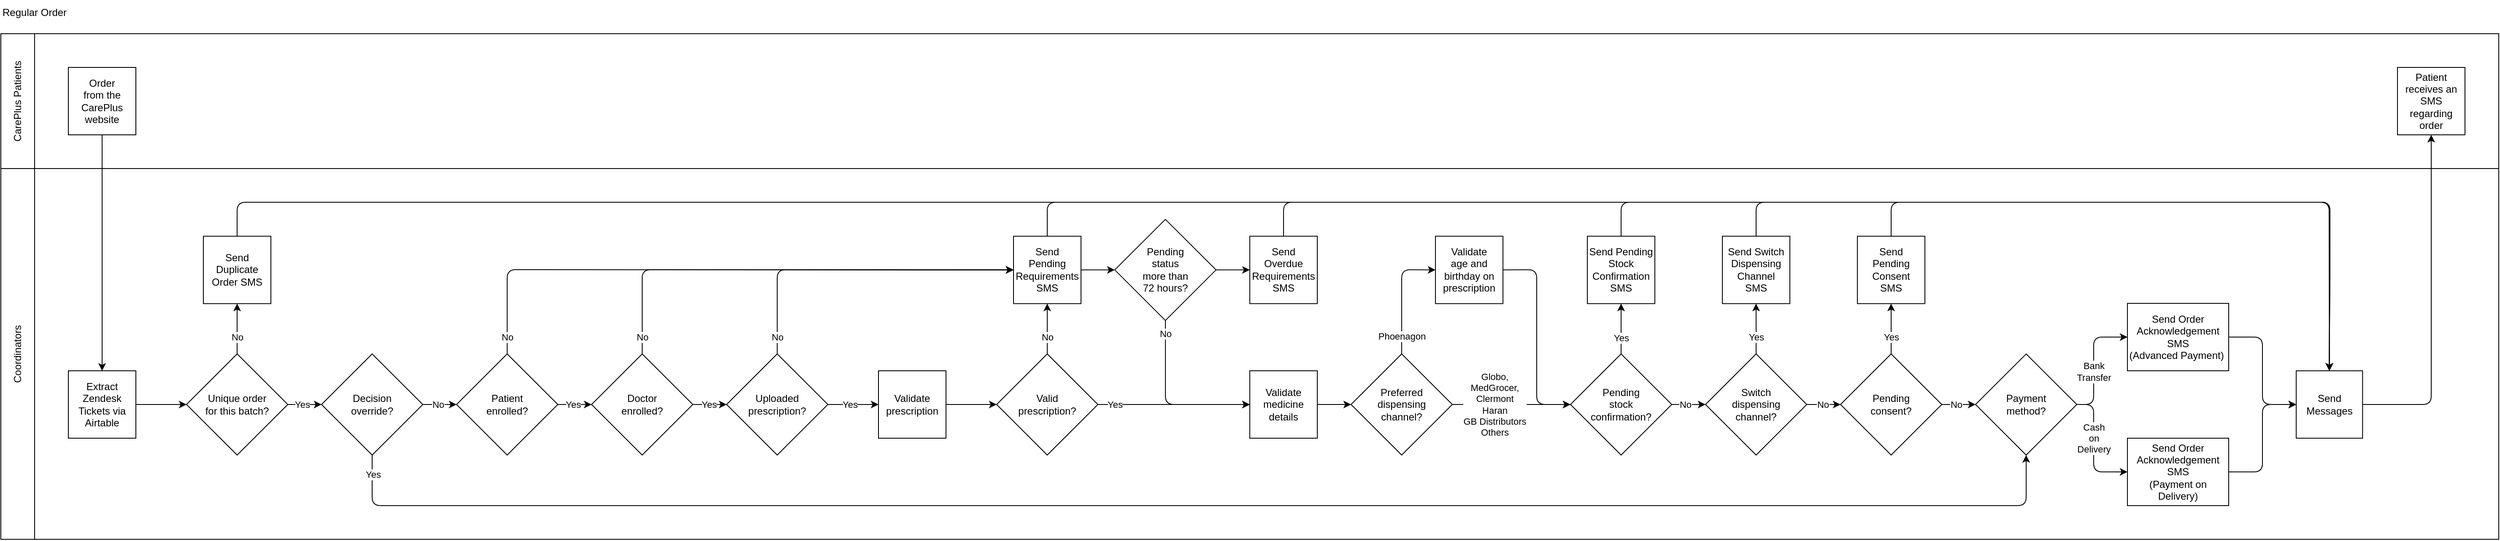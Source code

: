 <mxfile>
    <diagram id="BZYLmEvyNksgH7did9L9" name="Data Flow Diagram">
        <mxGraphModel dx="1146" dy="-1486" grid="1" gridSize="10" guides="1" tooltips="1" connect="1" arrows="1" fold="1" page="1" pageScale="1" pageWidth="850" pageHeight="1100" math="0" shadow="0">
            <root>
                <mxCell id="0"/>
                <mxCell id="1" parent="0"/>
                <mxCell id="2" value="" style="rounded=0;whiteSpace=wrap;html=1;fillColor=none;container=0;" parent="1" vertex="1">
                    <mxGeometry x="120" y="2280" width="2920" height="160" as="geometry"/>
                </mxCell>
                <mxCell id="3" value="CarePlus Patients" style="rounded=0;whiteSpace=wrap;html=1;fillColor=none;rotation=-90;" parent="1" vertex="1">
                    <mxGeometry x="20" y="2340" width="160" height="40" as="geometry"/>
                </mxCell>
                <mxCell id="9" style="edgeStyle=none;html=1;entryX=0.5;entryY=0;entryDx=0;entryDy=0;" parent="1" source="4" target="8" edge="1">
                    <mxGeometry relative="1" as="geometry"/>
                </mxCell>
                <mxCell id="4" value="&lt;font style=&quot;font-size: 12px;&quot;&gt;Order&lt;br&gt;from the&lt;br&gt;CarePlus website&lt;/font&gt;" style="rounded=0;whiteSpace=wrap;html=1;fillColor=none;" parent="1" vertex="1">
                    <mxGeometry x="160" y="2320" width="80" height="80" as="geometry"/>
                </mxCell>
                <mxCell id="5" value="Regular Order" style="text;html=1;align=left;verticalAlign=middle;resizable=0;points=[];autosize=1;strokeColor=none;fillColor=none;" parent="1" vertex="1">
                    <mxGeometry x="80" y="2240" width="100" height="30" as="geometry"/>
                </mxCell>
                <mxCell id="6" value="" style="rounded=0;whiteSpace=wrap;html=1;fillColor=none;container=0;" parent="1" vertex="1">
                    <mxGeometry x="120" y="2440" width="2920" height="440" as="geometry"/>
                </mxCell>
                <mxCell id="7" value="Coordinators" style="rounded=0;whiteSpace=wrap;html=1;fillColor=none;rotation=-90;" parent="1" vertex="1">
                    <mxGeometry x="-119.98" y="2640.02" width="439.98" height="40" as="geometry"/>
                </mxCell>
                <mxCell id="u_EGAJuUYAilUSCe9bQV-14" style="edgeStyle=none;html=1;exitX=1;exitY=0.5;exitDx=0;exitDy=0;entryX=0;entryY=0.5;entryDx=0;entryDy=0;" parent="1" source="8" target="u_EGAJuUYAilUSCe9bQV-13" edge="1">
                    <mxGeometry relative="1" as="geometry"/>
                </mxCell>
                <mxCell id="8" value="Extract Zendesk Tickets via Airtable" style="rounded=0;whiteSpace=wrap;html=1;fillColor=none;" parent="1" vertex="1">
                    <mxGeometry x="160" y="2680" width="80" height="80" as="geometry"/>
                </mxCell>
                <mxCell id="6kWNdOXKazQQz37ofnme-18" style="edgeStyle=none;html=1;entryX=0;entryY=0.5;entryDx=0;entryDy=0;" parent="1" edge="1">
                    <mxGeometry relative="1" as="geometry">
                        <mxPoint x="360" y="2680" as="sourcePoint"/>
                    </mxGeometry>
                </mxCell>
                <mxCell id="6kWNdOXKazQQz37ofnme-22" style="edgeStyle=none;html=1;entryX=0.5;entryY=1;entryDx=0;entryDy=0;" parent="1" edge="1">
                    <mxGeometry relative="1" as="geometry">
                        <mxPoint x="1530.0" y="2620.62" as="sourcePoint"/>
                    </mxGeometry>
                </mxCell>
                <mxCell id="6kWNdOXKazQQz37ofnme-30" style="edgeStyle=none;html=1;entryX=0.5;entryY=1;entryDx=0;entryDy=0;" parent="1" edge="1">
                    <mxGeometry relative="1" as="geometry">
                        <Array as="points">
                            <mxPoint x="1560" y="2800.31"/>
                        </Array>
                        <mxPoint x="840" y="2800.31" as="sourcePoint"/>
                    </mxGeometry>
                </mxCell>
                <mxCell id="6kWNdOXKazQQz37ofnme-28" style="edgeStyle=none;html=1;entryX=0.5;entryY=0;entryDx=0;entryDy=0;" parent="1" edge="1">
                    <mxGeometry relative="1" as="geometry">
                        <Array as="points">
                            <mxPoint x="1840" y="2560.31"/>
                        </Array>
                        <mxPoint x="1570.0" y="2560.31" as="sourcePoint"/>
                    </mxGeometry>
                </mxCell>
                <mxCell id="6kWNdOXKazQQz37ofnme-24" style="edgeStyle=none;html=1;entryX=0;entryY=0.5;entryDx=0;entryDy=0;" parent="1" edge="1">
                    <mxGeometry relative="1" as="geometry">
                        <mxPoint x="1280" y="2680.465" as="sourcePoint"/>
                    </mxGeometry>
                </mxCell>
                <mxCell id="12" style="edgeStyle=none;html=1;entryX=0;entryY=0.5;entryDx=0;entryDy=0;" parent="1" edge="1">
                    <mxGeometry relative="1" as="geometry">
                        <mxPoint x="1400" y="2680.465" as="sourcePoint"/>
                    </mxGeometry>
                </mxCell>
                <mxCell id="6kWNdOXKazQQz37ofnme-26" style="edgeStyle=none;html=1;entryX=0;entryY=0.5;entryDx=0;entryDy=0;" parent="1" edge="1">
                    <mxGeometry relative="1" as="geometry">
                        <mxPoint x="1640" y="2680.465" as="sourcePoint"/>
                    </mxGeometry>
                </mxCell>
                <mxCell id="13" style="edgeStyle=none;html=1;entryX=0;entryY=0.5;entryDx=0;entryDy=0;" parent="1" edge="1">
                    <mxGeometry relative="1" as="geometry">
                        <mxPoint x="1520" y="2680.31" as="sourcePoint"/>
                    </mxGeometry>
                </mxCell>
                <mxCell id="zaPbTxblLI1KLhok_iTl-37" style="edgeStyle=none;html=1;entryX=0.5;entryY=1;entryDx=0;entryDy=0;" parent="1" source="L4TYMKMJL31m81KuxqY7-14" target="zaPbTxblLI1KLhok_iTl-35" edge="1">
                    <mxGeometry relative="1" as="geometry"/>
                </mxCell>
                <mxCell id="zaPbTxblLI1KLhok_iTl-66" value="Yes" style="edgeLabel;html=1;align=center;verticalAlign=middle;resizable=0;points=[];" parent="zaPbTxblLI1KLhok_iTl-37" vertex="1" connectable="0">
                    <mxGeometry x="0.047" relative="1" as="geometry">
                        <mxPoint y="11" as="offset"/>
                    </mxGeometry>
                </mxCell>
                <mxCell id="soJy_0RFIelxSJUbAgYT-31" style="edgeStyle=none;html=1;exitX=1;exitY=0.5;exitDx=0;exitDy=0;entryX=0;entryY=0.5;entryDx=0;entryDy=0;" parent="1" source="L4TYMKMJL31m81KuxqY7-14" target="soJy_0RFIelxSJUbAgYT-28" edge="1">
                    <mxGeometry relative="1" as="geometry"/>
                </mxCell>
                <mxCell id="soJy_0RFIelxSJUbAgYT-32" value="No" style="edgeLabel;html=1;align=center;verticalAlign=middle;resizable=0;points=[];" parent="soJy_0RFIelxSJUbAgYT-31" vertex="1" connectable="0">
                    <mxGeometry x="-0.176" relative="1" as="geometry">
                        <mxPoint as="offset"/>
                    </mxGeometry>
                </mxCell>
                <mxCell id="L4TYMKMJL31m81KuxqY7-14" value="Pending&lt;br&gt;consent?" style="rhombus;whiteSpace=wrap;html=1;" parent="1" vertex="1">
                    <mxGeometry x="2260" y="2660" width="120" height="120" as="geometry"/>
                </mxCell>
                <mxCell id="zaPbTxblLI1KLhok_iTl-38" style="edgeStyle=none;html=1;entryX=0.5;entryY=1;entryDx=0;entryDy=0;" parent="1" source="L4TYMKMJL31m81KuxqY7-15" target="zaPbTxblLI1KLhok_iTl-34" edge="1">
                    <mxGeometry relative="1" as="geometry"/>
                </mxCell>
                <mxCell id="zaPbTxblLI1KLhok_iTl-64" value="Yes" style="edgeLabel;html=1;align=center;verticalAlign=middle;resizable=0;points=[];" parent="zaPbTxblLI1KLhok_iTl-38" vertex="1" connectable="0">
                    <mxGeometry x="0.018" relative="1" as="geometry">
                        <mxPoint y="10" as="offset"/>
                    </mxGeometry>
                </mxCell>
                <mxCell id="zaPbTxblLI1KLhok_iTl-60" style="edgeStyle=none;html=1;entryX=0;entryY=0.5;entryDx=0;entryDy=0;" parent="1" source="L4TYMKMJL31m81KuxqY7-15" target="L4TYMKMJL31m81KuxqY7-14" edge="1">
                    <mxGeometry relative="1" as="geometry"/>
                </mxCell>
                <mxCell id="zaPbTxblLI1KLhok_iTl-65" value="No" style="edgeLabel;html=1;align=center;verticalAlign=middle;resizable=0;points=[];" parent="zaPbTxblLI1KLhok_iTl-60" vertex="1" connectable="0">
                    <mxGeometry x="-0.067" relative="1" as="geometry">
                        <mxPoint as="offset"/>
                    </mxGeometry>
                </mxCell>
                <mxCell id="L4TYMKMJL31m81KuxqY7-15" value="Switch&lt;br&gt;dispensing&lt;br&gt;channel?" style="rhombus;whiteSpace=wrap;html=1;" parent="1" vertex="1">
                    <mxGeometry x="2100" y="2660" width="120" height="120" as="geometry"/>
                </mxCell>
                <mxCell id="zaPbTxblLI1KLhok_iTl-33" style="edgeStyle=none;html=1;exitX=0.5;exitY=0;exitDx=0;exitDy=0;entryX=0.5;entryY=1;entryDx=0;entryDy=0;" parent="1" source="L4TYMKMJL31m81KuxqY7-16" target="zaPbTxblLI1KLhok_iTl-32" edge="1">
                    <mxGeometry relative="1" as="geometry"/>
                </mxCell>
                <mxCell id="zaPbTxblLI1KLhok_iTl-62" value="Yes" style="edgeLabel;html=1;align=center;verticalAlign=middle;resizable=0;points=[];" parent="zaPbTxblLI1KLhok_iTl-33" vertex="1" connectable="0">
                    <mxGeometry x="-0.011" relative="1" as="geometry">
                        <mxPoint y="10" as="offset"/>
                    </mxGeometry>
                </mxCell>
                <mxCell id="zaPbTxblLI1KLhok_iTl-59" style="edgeStyle=none;html=1;entryX=0;entryY=0.5;entryDx=0;entryDy=0;" parent="1" source="L4TYMKMJL31m81KuxqY7-16" target="L4TYMKMJL31m81KuxqY7-15" edge="1">
                    <mxGeometry relative="1" as="geometry"/>
                </mxCell>
                <mxCell id="zaPbTxblLI1KLhok_iTl-63" value="No" style="edgeLabel;html=1;align=center;verticalAlign=middle;resizable=0;points=[];" parent="zaPbTxblLI1KLhok_iTl-59" vertex="1" connectable="0">
                    <mxGeometry x="-0.198" relative="1" as="geometry">
                        <mxPoint as="offset"/>
                    </mxGeometry>
                </mxCell>
                <mxCell id="L4TYMKMJL31m81KuxqY7-16" value="Pending&lt;br&gt;stock&lt;br&gt;confirmation?" style="rhombus;whiteSpace=wrap;html=1;" parent="1" vertex="1">
                    <mxGeometry x="1940" y="2660" width="120" height="120" as="geometry"/>
                </mxCell>
                <mxCell id="zaPbTxblLI1KLhok_iTl-20" style="edgeStyle=none;html=1;" parent="1" source="dtqVw7K_2Y-5T-q7z6hI-13" target="4wPlhtPZmbfY8wXOY7VH-13" edge="1">
                    <mxGeometry relative="1" as="geometry"/>
                </mxCell>
                <mxCell id="zaPbTxblLI1KLhok_iTl-51" value="No" style="edgeLabel;html=1;align=center;verticalAlign=middle;resizable=0;points=[];" parent="zaPbTxblLI1KLhok_iTl-20" vertex="1" connectable="0">
                    <mxGeometry x="-0.133" relative="1" as="geometry">
                        <mxPoint as="offset"/>
                    </mxGeometry>
                </mxCell>
                <mxCell id="zaPbTxblLI1KLhok_iTl-40" style="edgeStyle=none;html=1;exitX=0.5;exitY=1;exitDx=0;exitDy=0;entryX=0.5;entryY=1;entryDx=0;entryDy=0;" parent="1" source="dtqVw7K_2Y-5T-q7z6hI-13" target="soJy_0RFIelxSJUbAgYT-28" edge="1">
                    <mxGeometry relative="1" as="geometry">
                        <Array as="points">
                            <mxPoint x="520" y="2840"/>
                            <mxPoint x="2480" y="2840"/>
                        </Array>
                        <mxPoint x="2620" y="2990" as="targetPoint"/>
                    </mxGeometry>
                </mxCell>
                <mxCell id="zaPbTxblLI1KLhok_iTl-50" value="Yes" style="edgeLabel;html=1;align=center;verticalAlign=middle;resizable=0;points=[];" parent="zaPbTxblLI1KLhok_iTl-40" vertex="1" connectable="0">
                    <mxGeometry x="-0.978" y="1" relative="1" as="geometry">
                        <mxPoint as="offset"/>
                    </mxGeometry>
                </mxCell>
                <mxCell id="dtqVw7K_2Y-5T-q7z6hI-13" value="Decision&lt;br&gt;override?" style="rhombus;whiteSpace=wrap;html=1;" parent="1" vertex="1">
                    <mxGeometry x="460" y="2660" width="120" height="120" as="geometry"/>
                </mxCell>
                <mxCell id="zaPbTxblLI1KLhok_iTl-15" style="edgeStyle=none;html=1;exitX=0.5;exitY=0;exitDx=0;exitDy=0;entryX=0;entryY=0.5;entryDx=0;entryDy=0;" parent="1" source="4wPlhtPZmbfY8wXOY7VH-13" target="zaPbTxblLI1KLhok_iTl-14" edge="1">
                    <mxGeometry relative="1" as="geometry">
                        <Array as="points">
                            <mxPoint x="680" y="2560"/>
                        </Array>
                    </mxGeometry>
                </mxCell>
                <mxCell id="zaPbTxblLI1KLhok_iTl-17" value="No" style="edgeLabel;html=1;align=center;verticalAlign=middle;resizable=0;points=[];" parent="zaPbTxblLI1KLhok_iTl-15" vertex="1" connectable="0">
                    <mxGeometry x="-0.81" relative="1" as="geometry">
                        <mxPoint y="46" as="offset"/>
                    </mxGeometry>
                </mxCell>
                <mxCell id="zaPbTxblLI1KLhok_iTl-21" style="edgeStyle=none;html=1;" parent="1" source="4wPlhtPZmbfY8wXOY7VH-13" target="zaPbTxblLI1KLhok_iTl-13" edge="1">
                    <mxGeometry relative="1" as="geometry"/>
                </mxCell>
                <mxCell id="zaPbTxblLI1KLhok_iTl-52" value="Yes" style="edgeLabel;html=1;align=center;verticalAlign=middle;resizable=0;points=[];" parent="zaPbTxblLI1KLhok_iTl-21" vertex="1" connectable="0">
                    <mxGeometry x="-0.133" relative="1" as="geometry">
                        <mxPoint as="offset"/>
                    </mxGeometry>
                </mxCell>
                <mxCell id="4wPlhtPZmbfY8wXOY7VH-13" value="Patient&lt;br&gt;enrolled?" style="rhombus;whiteSpace=wrap;html=1;" parent="1" vertex="1">
                    <mxGeometry x="620" y="2660" width="120" height="120" as="geometry"/>
                </mxCell>
                <mxCell id="u_EGAJuUYAilUSCe9bQV-16" value="No" style="edgeStyle=none;html=1;entryX=0.5;entryY=1;entryDx=0;entryDy=0;" parent="1" source="u_EGAJuUYAilUSCe9bQV-13" target="u_EGAJuUYAilUSCe9bQV-15" edge="1">
                    <mxGeometry x="-0.33" relative="1" as="geometry">
                        <mxPoint as="offset"/>
                    </mxGeometry>
                </mxCell>
                <mxCell id="zaPbTxblLI1KLhok_iTl-19" style="edgeStyle=none;html=1;" parent="1" source="u_EGAJuUYAilUSCe9bQV-13" target="dtqVw7K_2Y-5T-q7z6hI-13" edge="1">
                    <mxGeometry relative="1" as="geometry"/>
                </mxCell>
                <mxCell id="zaPbTxblLI1KLhok_iTl-49" value="Yes" style="edgeLabel;html=1;align=center;verticalAlign=middle;resizable=0;points=[];" parent="zaPbTxblLI1KLhok_iTl-19" vertex="1" connectable="0">
                    <mxGeometry x="-0.179" relative="1" as="geometry">
                        <mxPoint as="offset"/>
                    </mxGeometry>
                </mxCell>
                <mxCell id="u_EGAJuUYAilUSCe9bQV-13" value="Unique order&lt;br&gt;for this batch?" style="rhombus;whiteSpace=wrap;html=1;" parent="1" vertex="1">
                    <mxGeometry x="300" y="2660" width="120" height="120" as="geometry"/>
                </mxCell>
                <mxCell id="zaPbTxblLI1KLhok_iTl-45" style="edgeStyle=none;html=1;exitX=0.5;exitY=0;exitDx=0;exitDy=0;entryX=0.5;entryY=0;entryDx=0;entryDy=0;" parent="1" source="u_EGAJuUYAilUSCe9bQV-15" target="zaPbTxblLI1KLhok_iTl-41" edge="1">
                    <mxGeometry relative="1" as="geometry">
                        <Array as="points">
                            <mxPoint x="360" y="2480"/>
                            <mxPoint x="2840" y="2480"/>
                        </Array>
                    </mxGeometry>
                </mxCell>
                <mxCell id="u_EGAJuUYAilUSCe9bQV-15" value="Send Duplicate Order SMS" style="rounded=0;whiteSpace=wrap;html=1;fillColor=none;" parent="1" vertex="1">
                    <mxGeometry x="320" y="2520.31" width="80" height="80" as="geometry"/>
                </mxCell>
                <mxCell id="zaPbTxblLI1KLhok_iTl-16" style="edgeStyle=none;html=1;entryX=0;entryY=0.5;entryDx=0;entryDy=0;exitX=0.5;exitY=0;exitDx=0;exitDy=0;" parent="1" source="zaPbTxblLI1KLhok_iTl-13" target="zaPbTxblLI1KLhok_iTl-14" edge="1">
                    <mxGeometry relative="1" as="geometry">
                        <Array as="points">
                            <mxPoint x="840" y="2560"/>
                        </Array>
                    </mxGeometry>
                </mxCell>
                <mxCell id="zaPbTxblLI1KLhok_iTl-18" value="No" style="edgeLabel;html=1;align=center;verticalAlign=middle;resizable=0;points=[];" parent="zaPbTxblLI1KLhok_iTl-16" vertex="1" connectable="0">
                    <mxGeometry x="-0.317" y="-1" relative="1" as="geometry">
                        <mxPoint x="-85" y="79" as="offset"/>
                    </mxGeometry>
                </mxCell>
                <mxCell id="zaPbTxblLI1KLhok_iTl-24" style="edgeStyle=none;html=1;entryX=0;entryY=0.5;entryDx=0;entryDy=0;" parent="1" source="zaPbTxblLI1KLhok_iTl-13" target="zaPbTxblLI1KLhok_iTl-23" edge="1">
                    <mxGeometry relative="1" as="geometry"/>
                </mxCell>
                <mxCell id="zaPbTxblLI1KLhok_iTl-53" value="Yes" style="edgeLabel;html=1;align=center;verticalAlign=middle;resizable=0;points=[];" parent="zaPbTxblLI1KLhok_iTl-24" vertex="1" connectable="0">
                    <mxGeometry x="-0.046" relative="1" as="geometry">
                        <mxPoint as="offset"/>
                    </mxGeometry>
                </mxCell>
                <mxCell id="zaPbTxblLI1KLhok_iTl-13" value="Doctor&lt;br&gt;enrolled?" style="rhombus;whiteSpace=wrap;html=1;" parent="1" vertex="1">
                    <mxGeometry x="780" y="2660" width="120" height="120" as="geometry"/>
                </mxCell>
                <mxCell id="zaPbTxblLI1KLhok_iTl-56" style="edgeStyle=none;html=1;" parent="1" source="zaPbTxblLI1KLhok_iTl-22" target="zaPbTxblLI1KLhok_iTl-28" edge="1">
                    <mxGeometry relative="1" as="geometry"/>
                </mxCell>
                <mxCell id="zaPbTxblLI1KLhok_iTl-22" value="Validate prescription" style="rounded=0;whiteSpace=wrap;html=1;fillColor=none;" parent="1" vertex="1">
                    <mxGeometry x="1120" y="2680" width="80" height="80" as="geometry"/>
                </mxCell>
                <mxCell id="zaPbTxblLI1KLhok_iTl-26" style="edgeStyle=none;html=1;entryX=0;entryY=0.5;entryDx=0;entryDy=0;" parent="1" source="zaPbTxblLI1KLhok_iTl-23" target="zaPbTxblLI1KLhok_iTl-14" edge="1">
                    <mxGeometry relative="1" as="geometry">
                        <Array as="points">
                            <mxPoint x="1000" y="2560"/>
                        </Array>
                    </mxGeometry>
                </mxCell>
                <mxCell id="zaPbTxblLI1KLhok_iTl-27" value="No" style="edgeLabel;html=1;align=center;verticalAlign=middle;resizable=0;points=[];" parent="zaPbTxblLI1KLhok_iTl-26" vertex="1" connectable="0">
                    <mxGeometry x="-0.307" y="-1" relative="1" as="geometry">
                        <mxPoint x="-32" y="79" as="offset"/>
                    </mxGeometry>
                </mxCell>
                <mxCell id="zaPbTxblLI1KLhok_iTl-54" style="edgeStyle=none;html=1;" parent="1" source="zaPbTxblLI1KLhok_iTl-23" target="zaPbTxblLI1KLhok_iTl-22" edge="1">
                    <mxGeometry relative="1" as="geometry"/>
                </mxCell>
                <mxCell id="zaPbTxblLI1KLhok_iTl-55" value="Yes" style="edgeLabel;html=1;align=center;verticalAlign=middle;resizable=0;points=[];" parent="zaPbTxblLI1KLhok_iTl-54" vertex="1" connectable="0">
                    <mxGeometry x="-0.146" relative="1" as="geometry">
                        <mxPoint as="offset"/>
                    </mxGeometry>
                </mxCell>
                <mxCell id="zaPbTxblLI1KLhok_iTl-23" value="Uploaded&lt;br&gt;prescription?" style="rhombus;whiteSpace=wrap;html=1;" parent="1" vertex="1">
                    <mxGeometry x="940" y="2660" width="120" height="120" as="geometry"/>
                </mxCell>
                <mxCell id="zaPbTxblLI1KLhok_iTl-46" style="edgeStyle=none;html=1;entryX=0.5;entryY=0;entryDx=0;entryDy=0;" parent="1" source="zaPbTxblLI1KLhok_iTl-14" target="zaPbTxblLI1KLhok_iTl-41" edge="1">
                    <mxGeometry relative="1" as="geometry">
                        <Array as="points">
                            <mxPoint x="1320" y="2480"/>
                            <mxPoint x="2840" y="2480"/>
                        </Array>
                    </mxGeometry>
                </mxCell>
                <mxCell id="U0fyp59IW2M9ePmm9L6P-24" style="edgeStyle=none;html=1;exitX=1;exitY=0.5;exitDx=0;exitDy=0;" parent="1" source="zaPbTxblLI1KLhok_iTl-14" target="U0fyp59IW2M9ePmm9L6P-23" edge="1">
                    <mxGeometry relative="1" as="geometry"/>
                </mxCell>
                <mxCell id="zaPbTxblLI1KLhok_iTl-14" value="Send&lt;br&gt;Pending Requirements SMS" style="rounded=0;whiteSpace=wrap;html=1;fillColor=none;" parent="1" vertex="1">
                    <mxGeometry x="1280" y="2520.31" width="80" height="80" as="geometry"/>
                </mxCell>
                <mxCell id="zaPbTxblLI1KLhok_iTl-29" style="edgeStyle=none;html=1;exitX=0.5;exitY=0;exitDx=0;exitDy=0;entryX=0.5;entryY=1;entryDx=0;entryDy=0;" parent="1" source="zaPbTxblLI1KLhok_iTl-28" target="zaPbTxblLI1KLhok_iTl-14" edge="1">
                    <mxGeometry relative="1" as="geometry"/>
                </mxCell>
                <mxCell id="zaPbTxblLI1KLhok_iTl-30" value="No" style="edgeLabel;html=1;align=center;verticalAlign=middle;resizable=0;points=[];" parent="zaPbTxblLI1KLhok_iTl-29" vertex="1" connectable="0">
                    <mxGeometry x="-0.315" y="-1" relative="1" as="geometry">
                        <mxPoint x="-1" as="offset"/>
                    </mxGeometry>
                </mxCell>
                <mxCell id="zaPbTxblLI1KLhok_iTl-57" value="Yes" style="edgeStyle=none;html=1;entryX=0;entryY=0.5;entryDx=0;entryDy=0;" parent="1" source="zaPbTxblLI1KLhok_iTl-28" target="zaPbTxblLI1KLhok_iTl-31" edge="1">
                    <mxGeometry x="-0.778" relative="1" as="geometry">
                        <mxPoint as="offset"/>
                    </mxGeometry>
                </mxCell>
                <mxCell id="zaPbTxblLI1KLhok_iTl-28" value="Valid&lt;br&gt;prescription?" style="rhombus;whiteSpace=wrap;html=1;" parent="1" vertex="1">
                    <mxGeometry x="1260" y="2660" width="120" height="120" as="geometry"/>
                </mxCell>
                <mxCell id="18" style="edgeStyle=none;html=1;exitX=1;exitY=0.5;exitDx=0;exitDy=0;entryX=0;entryY=0.5;entryDx=0;entryDy=0;" parent="1" source="zaPbTxblLI1KLhok_iTl-31" target="14" edge="1">
                    <mxGeometry relative="1" as="geometry"/>
                </mxCell>
                <mxCell id="zaPbTxblLI1KLhok_iTl-31" value="Validate&lt;br&gt;medicine&lt;br&gt;details" style="rounded=0;whiteSpace=wrap;html=1;fillColor=none;" parent="1" vertex="1">
                    <mxGeometry x="1560" y="2680" width="80" height="80" as="geometry"/>
                </mxCell>
                <mxCell id="zaPbTxblLI1KLhok_iTl-47" style="edgeStyle=none;html=1;entryX=0.5;entryY=0;entryDx=0;entryDy=0;" parent="1" source="zaPbTxblLI1KLhok_iTl-32" target="zaPbTxblLI1KLhok_iTl-41" edge="1">
                    <mxGeometry relative="1" as="geometry">
                        <Array as="points">
                            <mxPoint x="2000" y="2480"/>
                            <mxPoint x="2840" y="2480"/>
                        </Array>
                    </mxGeometry>
                </mxCell>
                <mxCell id="zaPbTxblLI1KLhok_iTl-32" value="Send Pending Stock Confirmation SMS" style="rounded=0;whiteSpace=wrap;html=1;fillColor=none;" parent="1" vertex="1">
                    <mxGeometry x="1960" y="2520.31" width="80" height="80" as="geometry"/>
                </mxCell>
                <mxCell id="zaPbTxblLI1KLhok_iTl-48" style="edgeStyle=none;html=1;exitX=0.5;exitY=0;exitDx=0;exitDy=0;entryX=0.5;entryY=0;entryDx=0;entryDy=0;" parent="1" source="zaPbTxblLI1KLhok_iTl-34" target="zaPbTxblLI1KLhok_iTl-41" edge="1">
                    <mxGeometry relative="1" as="geometry">
                        <Array as="points">
                            <mxPoint x="2160" y="2480"/>
                            <mxPoint x="2839" y="2480"/>
                        </Array>
                    </mxGeometry>
                </mxCell>
                <mxCell id="zaPbTxblLI1KLhok_iTl-34" value="Send Switch Dispensing Channel&lt;br&gt;SMS" style="rounded=0;whiteSpace=wrap;html=1;fillColor=none;" parent="1" vertex="1">
                    <mxGeometry x="2120" y="2520.31" width="80" height="80" as="geometry"/>
                </mxCell>
                <mxCell id="zaPbTxblLI1KLhok_iTl-44" style="edgeStyle=none;html=1;entryX=0.5;entryY=0;entryDx=0;entryDy=0;exitX=0.5;exitY=0;exitDx=0;exitDy=0;" parent="1" source="zaPbTxblLI1KLhok_iTl-35" target="zaPbTxblLI1KLhok_iTl-41" edge="1">
                    <mxGeometry relative="1" as="geometry">
                        <Array as="points">
                            <mxPoint x="2320" y="2480"/>
                            <mxPoint x="2840" y="2480"/>
                        </Array>
                    </mxGeometry>
                </mxCell>
                <mxCell id="zaPbTxblLI1KLhok_iTl-35" value="Send&lt;br&gt;Pending Consent&lt;br&gt;SMS" style="rounded=0;whiteSpace=wrap;html=1;fillColor=none;" parent="1" vertex="1">
                    <mxGeometry x="2280" y="2520.31" width="80" height="80" as="geometry"/>
                </mxCell>
                <mxCell id="soJy_0RFIelxSJUbAgYT-37" style="edgeStyle=none;html=1;entryX=0.5;entryY=1;entryDx=0;entryDy=0;exitX=1;exitY=0.5;exitDx=0;exitDy=0;" parent="1" source="zaPbTxblLI1KLhok_iTl-41" target="mkp_Kj_RUZekSNrfWMys-13" edge="1">
                    <mxGeometry relative="1" as="geometry">
                        <Array as="points">
                            <mxPoint x="2960" y="2720"/>
                        </Array>
                    </mxGeometry>
                </mxCell>
                <mxCell id="zaPbTxblLI1KLhok_iTl-41" value="Send&lt;br&gt;Messages" style="rounded=0;whiteSpace=wrap;html=1;fillColor=none;" parent="1" vertex="1">
                    <mxGeometry x="2800.003" y="2680.02" width="78.644" height="80" as="geometry"/>
                </mxCell>
                <mxCell id="mkp_Kj_RUZekSNrfWMys-13" value="Patient receives an SMS regarding order" style="rounded=0;whiteSpace=wrap;html=1;fillColor=none;" parent="1" vertex="1">
                    <mxGeometry x="2920.0" y="2320" width="80" height="80" as="geometry"/>
                </mxCell>
                <mxCell id="17" style="edgeStyle=none;html=1;exitX=0.5;exitY=0;exitDx=0;exitDy=0;entryX=0;entryY=0.5;entryDx=0;entryDy=0;" parent="1" source="14" target="15" edge="1">
                    <mxGeometry relative="1" as="geometry">
                        <Array as="points">
                            <mxPoint x="1740" y="2560"/>
                        </Array>
                    </mxGeometry>
                </mxCell>
                <mxCell id="21" value="Phoenagon" style="edgeLabel;html=1;align=center;verticalAlign=middle;resizable=0;points=[];" parent="17" vertex="1" connectable="0">
                    <mxGeometry x="-0.703" relative="1" as="geometry">
                        <mxPoint as="offset"/>
                    </mxGeometry>
                </mxCell>
                <mxCell id="19" style="edgeStyle=none;html=1;exitX=1;exitY=0.5;exitDx=0;exitDy=0;entryX=0;entryY=0.5;entryDx=0;entryDy=0;" parent="1" source="14" target="L4TYMKMJL31m81KuxqY7-16" edge="1">
                    <mxGeometry relative="1" as="geometry"/>
                </mxCell>
                <mxCell id="22" value="Globo,&lt;br&gt;MedGrocer,&lt;br&gt;Clermont&lt;br&gt;Haran&lt;br&gt;GB Distributors&lt;br&gt;Others" style="edgeLabel;html=1;align=center;verticalAlign=middle;resizable=0;points=[];" parent="19" vertex="1" connectable="0">
                    <mxGeometry x="-0.432" relative="1" as="geometry">
                        <mxPoint x="10" as="offset"/>
                    </mxGeometry>
                </mxCell>
                <mxCell id="14" value="Preferred&lt;br&gt;dispensing&lt;br&gt;channel?" style="rhombus;whiteSpace=wrap;html=1;" parent="1" vertex="1">
                    <mxGeometry x="1680" y="2660" width="120" height="120" as="geometry"/>
                </mxCell>
                <mxCell id="20" style="edgeStyle=none;html=1;exitX=1;exitY=0.5;exitDx=0;exitDy=0;" parent="1" source="15" edge="1">
                    <mxGeometry relative="1" as="geometry">
                        <mxPoint x="1940" y="2720" as="targetPoint"/>
                        <Array as="points">
                            <mxPoint x="1900" y="2560"/>
                            <mxPoint x="1900" y="2720"/>
                        </Array>
                    </mxGeometry>
                </mxCell>
                <mxCell id="15" value="Validate&lt;br&gt;age and birthday on prescription" style="rounded=0;whiteSpace=wrap;html=1;fillColor=none;" parent="1" vertex="1">
                    <mxGeometry x="1780" y="2520.31" width="80" height="80" as="geometry"/>
                </mxCell>
                <mxCell id="soJy_0RFIelxSJUbAgYT-26" style="edgeStyle=none;html=1;exitX=0.5;exitY=0;exitDx=0;exitDy=0;entryX=0.5;entryY=0;entryDx=0;entryDy=0;" parent="1" source="GX4SIMCFflgjECOJJe4F-23" target="zaPbTxblLI1KLhok_iTl-41" edge="1">
                    <mxGeometry relative="1" as="geometry">
                        <Array as="points">
                            <mxPoint x="1600" y="2480"/>
                            <mxPoint x="2840" y="2480"/>
                        </Array>
                    </mxGeometry>
                </mxCell>
                <mxCell id="GX4SIMCFflgjECOJJe4F-23" value="Send&lt;br&gt;Overdue Requirements SMS" style="rounded=0;whiteSpace=wrap;html=1;fillColor=none;" parent="1" vertex="1">
                    <mxGeometry x="1560" y="2520.31" width="80" height="80" as="geometry"/>
                </mxCell>
                <mxCell id="soJy_0RFIelxSJUbAgYT-23" style="edgeStyle=none;html=1;" parent="1" source="U0fyp59IW2M9ePmm9L6P-23" target="GX4SIMCFflgjECOJJe4F-23" edge="1">
                    <mxGeometry relative="1" as="geometry"/>
                </mxCell>
                <mxCell id="soJy_0RFIelxSJUbAgYT-24" style="edgeStyle=none;html=1;entryX=0;entryY=0.5;entryDx=0;entryDy=0;exitX=0.5;exitY=1;exitDx=0;exitDy=0;" parent="1" source="U0fyp59IW2M9ePmm9L6P-23" target="zaPbTxblLI1KLhok_iTl-31" edge="1">
                    <mxGeometry relative="1" as="geometry">
                        <Array as="points">
                            <mxPoint x="1460" y="2720"/>
                        </Array>
                    </mxGeometry>
                </mxCell>
                <mxCell id="soJy_0RFIelxSJUbAgYT-25" value="No" style="edgeLabel;html=1;align=center;verticalAlign=middle;resizable=0;points=[];" parent="soJy_0RFIelxSJUbAgYT-24" vertex="1" connectable="0">
                    <mxGeometry x="-0.921" relative="1" as="geometry">
                        <mxPoint y="7" as="offset"/>
                    </mxGeometry>
                </mxCell>
                <mxCell id="U0fyp59IW2M9ePmm9L6P-23" value="Pending&lt;br&gt;status &lt;br&gt;more than&lt;br&gt;72 hours?" style="rhombus;whiteSpace=wrap;html=1;" parent="1" vertex="1">
                    <mxGeometry x="1400" y="2500.31" width="120" height="120" as="geometry"/>
                </mxCell>
                <mxCell id="soJy_0RFIelxSJUbAgYT-33" style="edgeStyle=none;html=1;exitX=1;exitY=0.5;exitDx=0;exitDy=0;entryX=0;entryY=0.5;entryDx=0;entryDy=0;" parent="1" source="soJy_0RFIelxSJUbAgYT-28" target="soJy_0RFIelxSJUbAgYT-29" edge="1">
                    <mxGeometry relative="1" as="geometry">
                        <Array as="points">
                            <mxPoint x="2560" y="2720"/>
                            <mxPoint x="2560" y="2640"/>
                        </Array>
                    </mxGeometry>
                </mxCell>
                <mxCell id="GXM48ZWT-0sWol4AD8Xa-23" value="Bank&lt;br&gt;Transfer" style="edgeLabel;html=1;align=center;verticalAlign=middle;resizable=0;points=[];" vertex="1" connectable="0" parent="soJy_0RFIelxSJUbAgYT-33">
                    <mxGeometry x="-0.152" relative="1" as="geometry">
                        <mxPoint as="offset"/>
                    </mxGeometry>
                </mxCell>
                <mxCell id="soJy_0RFIelxSJUbAgYT-34" style="edgeStyle=none;html=1;exitX=1;exitY=0.5;exitDx=0;exitDy=0;entryX=0;entryY=0.5;entryDx=0;entryDy=0;" parent="1" source="soJy_0RFIelxSJUbAgYT-28" target="soJy_0RFIelxSJUbAgYT-30" edge="1">
                    <mxGeometry relative="1" as="geometry">
                        <Array as="points">
                            <mxPoint x="2560" y="2720"/>
                            <mxPoint x="2560" y="2800"/>
                        </Array>
                    </mxGeometry>
                </mxCell>
                <mxCell id="GXM48ZWT-0sWol4AD8Xa-22" value="Cash&lt;br&gt;on&lt;br&gt;Delivery" style="edgeLabel;html=1;align=center;verticalAlign=middle;resizable=0;points=[];" vertex="1" connectable="0" parent="soJy_0RFIelxSJUbAgYT-34">
                    <mxGeometry x="-0.14" relative="1" as="geometry">
                        <mxPoint as="offset"/>
                    </mxGeometry>
                </mxCell>
                <mxCell id="soJy_0RFIelxSJUbAgYT-28" value="Payment&lt;br&gt;method?" style="rhombus;whiteSpace=wrap;html=1;" parent="1" vertex="1">
                    <mxGeometry x="2420" y="2660.02" width="120" height="120" as="geometry"/>
                </mxCell>
                <mxCell id="soJy_0RFIelxSJUbAgYT-35" style="edgeStyle=none;html=1;exitX=1;exitY=0.5;exitDx=0;exitDy=0;entryX=0;entryY=0.5;entryDx=0;entryDy=0;" parent="1" source="soJy_0RFIelxSJUbAgYT-29" target="zaPbTxblLI1KLhok_iTl-41" edge="1">
                    <mxGeometry relative="1" as="geometry">
                        <Array as="points">
                            <mxPoint x="2760" y="2640"/>
                            <mxPoint x="2760" y="2720"/>
                        </Array>
                    </mxGeometry>
                </mxCell>
                <mxCell id="soJy_0RFIelxSJUbAgYT-29" value="Send Order Acknowledgement&lt;br&gt;SMS&lt;br&gt;(Advanced Payment)&amp;nbsp;" style="rounded=0;whiteSpace=wrap;html=1;fillColor=none;" parent="1" vertex="1">
                    <mxGeometry x="2600" y="2600" width="120" height="80" as="geometry"/>
                </mxCell>
                <mxCell id="soJy_0RFIelxSJUbAgYT-36" style="edgeStyle=none;html=1;exitX=1;exitY=0.5;exitDx=0;exitDy=0;entryX=0;entryY=0.5;entryDx=0;entryDy=0;" parent="1" source="soJy_0RFIelxSJUbAgYT-30" target="zaPbTxblLI1KLhok_iTl-41" edge="1">
                    <mxGeometry relative="1" as="geometry">
                        <Array as="points">
                            <mxPoint x="2760" y="2800"/>
                            <mxPoint x="2760" y="2720"/>
                        </Array>
                    </mxGeometry>
                </mxCell>
                <mxCell id="soJy_0RFIelxSJUbAgYT-30" value="Send Order Acknowledgement&lt;br&gt;SMS&lt;br&gt;(Payment on Delivery)" style="rounded=0;whiteSpace=wrap;html=1;fillColor=none;" parent="1" vertex="1">
                    <mxGeometry x="2600" y="2760" width="120" height="80" as="geometry"/>
                </mxCell>
            </root>
        </mxGraphModel>
    </diagram>
    <diagram id="iGJJiQMxDUVMfwEw7DlL" name="Decision Tree">
        <mxGraphModel dx="1768" dy="1036" grid="1" gridSize="10" guides="1" tooltips="1" connect="1" arrows="1" fold="1" page="1" pageScale="1" pageWidth="850" pageHeight="1100" math="0" shadow="0">
            <root>
                <mxCell id="0"/>
                <mxCell id="1" parent="0"/>
                <mxCell id="nwbE7gTI-Zb7_MZEUHsZ-1" value="Regular Order" style="text;html=1;align=left;verticalAlign=middle;resizable=0;points=[];autosize=1;strokeColor=none;fillColor=none;fontStyle=0" parent="1" vertex="1">
                    <mxGeometry x="40" y="40" width="100" height="30" as="geometry"/>
                </mxCell>
                <mxCell id="JTeousbksjy4v7RTp325-10" style="edgeStyle=none;html=1;exitX=0.5;exitY=1;exitDx=0;exitDy=0;entryX=0.5;entryY=0;entryDx=0;entryDy=0;" parent="1" source="nwbE7gTI-Zb7_MZEUHsZ-12" target="JTeousbksjy4v7RTp325-1" edge="1">
                    <mxGeometry relative="1" as="geometry">
                        <Array as="points">
                            <mxPoint x="340" y="180"/>
                            <mxPoint x="260" y="180"/>
                        </Array>
                    </mxGeometry>
                </mxCell>
                <mxCell id="JTeousbksjy4v7RTp325-16" value="No" style="edgeLabel;html=1;align=center;verticalAlign=middle;resizable=0;points=[];" parent="JTeousbksjy4v7RTp325-10" vertex="1" connectable="0">
                    <mxGeometry x="-0.339" relative="1" as="geometry">
                        <mxPoint as="offset"/>
                    </mxGeometry>
                </mxCell>
                <mxCell id="JTeousbksjy4v7RTp325-11" style="edgeStyle=none;html=1;exitX=0.5;exitY=1;exitDx=0;exitDy=0;entryX=0.5;entryY=0;entryDx=0;entryDy=0;" parent="1" source="nwbE7gTI-Zb7_MZEUHsZ-12" target="JTeousbksjy4v7RTp325-8" edge="1">
                    <mxGeometry relative="1" as="geometry">
                        <Array as="points">
                            <mxPoint x="340" y="180"/>
                            <mxPoint x="420" y="180"/>
                        </Array>
                    </mxGeometry>
                </mxCell>
                <mxCell id="JTeousbksjy4v7RTp325-17" value="Yes" style="edgeLabel;html=1;align=center;verticalAlign=middle;resizable=0;points=[];" parent="JTeousbksjy4v7RTp325-11" vertex="1" connectable="0">
                    <mxGeometry x="-0.328" relative="1" as="geometry">
                        <mxPoint as="offset"/>
                    </mxGeometry>
                </mxCell>
                <mxCell id="nwbE7gTI-Zb7_MZEUHsZ-12" value="Unique order for this batch?" style="whiteSpace=wrap;html=1;fillColor=none;" parent="1" vertex="1">
                    <mxGeometry x="280" y="100" width="120" height="60" as="geometry"/>
                </mxCell>
                <mxCell id="JTeousbksjy4v7RTp325-1" value="Duplicate order SMS" style="whiteSpace=wrap;html=1;fillColor=none;" parent="1" vertex="1">
                    <mxGeometry x="200" y="200" width="120" height="60" as="geometry"/>
                </mxCell>
                <mxCell id="JTeousbksjy4v7RTp325-2" value="Pending Consent SMS" style="whiteSpace=wrap;html=1;fillColor=none;" parent="1" vertex="1">
                    <mxGeometry x="240" y="900" width="120" height="60" as="geometry"/>
                </mxCell>
                <mxCell id="A-FsRYWeI9rEDPqBVkCP-3" style="edgeStyle=none;html=1;entryX=0.5;entryY=0;entryDx=0;entryDy=0;" parent="1" source="JTeousbksjy4v7RTp325-3" target="JTeousbksjy4v7RTp325-14" edge="1">
                    <mxGeometry relative="1" as="geometry"/>
                </mxCell>
                <mxCell id="JTeousbksjy4v7RTp325-3" value="Pending&lt;br&gt;Requirements SMS" style="whiteSpace=wrap;html=1;fillColor=none;" parent="1" vertex="1">
                    <mxGeometry x="360" y="400" width="120" height="60" as="geometry"/>
                </mxCell>
                <mxCell id="JTeousbksjy4v7RTp325-4" value="Overdue Requirements SMS" style="whiteSpace=wrap;html=1;fillColor=none;" parent="1" vertex="1">
                    <mxGeometry x="400" y="600" width="120" height="60" as="geometry"/>
                </mxCell>
                <mxCell id="JTeousbksjy4v7RTp325-34" style="edgeStyle=none;html=1;exitX=0.5;exitY=1;exitDx=0;exitDy=0;entryX=0.5;entryY=0;entryDx=0;entryDy=0;" parent="1" source="JTeousbksjy4v7RTp325-5" target="JTeousbksjy4v7RTp325-29" edge="1">
                    <mxGeometry relative="1" as="geometry">
                        <Array as="points">
                            <mxPoint x="300" y="680"/>
                            <mxPoint x="420" y="680"/>
                        </Array>
                    </mxGeometry>
                </mxCell>
                <mxCell id="JTeousbksjy4v7RTp325-38" value="Yes" style="edgeLabel;html=1;align=center;verticalAlign=middle;resizable=0;points=[];" parent="JTeousbksjy4v7RTp325-34" vertex="1" connectable="0">
                    <mxGeometry x="-0.493" relative="1" as="geometry">
                        <mxPoint as="offset"/>
                    </mxGeometry>
                </mxCell>
                <mxCell id="JTeousbksjy4v7RTp325-35" style="edgeStyle=none;html=1;exitX=0.5;exitY=1;exitDx=0;exitDy=0;entryX=0.5;entryY=0;entryDx=0;entryDy=0;" parent="1" source="JTeousbksjy4v7RTp325-5" target="JTeousbksjy4v7RTp325-30" edge="1">
                    <mxGeometry relative="1" as="geometry">
                        <Array as="points">
                            <mxPoint x="300" y="680"/>
                            <mxPoint x="260" y="680"/>
                        </Array>
                    </mxGeometry>
                </mxCell>
                <mxCell id="JTeousbksjy4v7RTp325-39" value="No" style="edgeLabel;html=1;align=center;verticalAlign=middle;resizable=0;points=[];" parent="JTeousbksjy4v7RTp325-35" vertex="1" connectable="0">
                    <mxGeometry x="-0.004" relative="1" as="geometry">
                        <mxPoint as="offset"/>
                    </mxGeometry>
                </mxCell>
                <mxCell id="JTeousbksjy4v7RTp325-5" value="Pending stock confirmation toggled?" style="whiteSpace=wrap;html=1;fillColor=none;" parent="1" vertex="1">
                    <mxGeometry x="240" y="600" width="120" height="60" as="geometry"/>
                </mxCell>
                <mxCell id="JTeousbksjy4v7RTp325-6" value="Switch Dispensing Channel SMS" style="whiteSpace=wrap;html=1;fillColor=none;" parent="1" vertex="1">
                    <mxGeometry x="320" y="800" width="120" height="60" as="geometry"/>
                </mxCell>
                <mxCell id="3u9fZMIju8_43hfp01M4-3" style="edgeStyle=none;html=1;exitX=0.5;exitY=1;exitDx=0;exitDy=0;entryX=0.5;entryY=0;entryDx=0;entryDy=0;" parent="1" source="JTeousbksjy4v7RTp325-7" target="3u9fZMIju8_43hfp01M4-1" edge="1">
                    <mxGeometry relative="1" as="geometry">
                        <Array as="points">
                            <mxPoint x="580" y="1080"/>
                            <mxPoint x="500" y="1080"/>
                        </Array>
                    </mxGeometry>
                </mxCell>
                <mxCell id="rc_QKvM3qY244rDPK0C--1" value="Bank Transfer" style="edgeLabel;html=1;align=center;verticalAlign=middle;resizable=0;points=[];" vertex="1" connectable="0" parent="3u9fZMIju8_43hfp01M4-3">
                    <mxGeometry x="-0.329" relative="1" as="geometry">
                        <mxPoint x="-40" as="offset"/>
                    </mxGeometry>
                </mxCell>
                <mxCell id="3u9fZMIju8_43hfp01M4-4" style="edgeStyle=none;html=1;exitX=0.5;exitY=1;exitDx=0;exitDy=0;entryX=0.5;entryY=0;entryDx=0;entryDy=0;" parent="1" source="JTeousbksjy4v7RTp325-7" target="3u9fZMIju8_43hfp01M4-2" edge="1">
                    <mxGeometry relative="1" as="geometry">
                        <Array as="points">
                            <mxPoint x="580" y="1080"/>
                            <mxPoint x="660" y="1080"/>
                        </Array>
                    </mxGeometry>
                </mxCell>
                <mxCell id="rc_QKvM3qY244rDPK0C--2" value="Cash on Delivery" style="edgeLabel;html=1;align=center;verticalAlign=middle;resizable=0;points=[];" vertex="1" connectable="0" parent="3u9fZMIju8_43hfp01M4-4">
                    <mxGeometry x="-0.005" y="1" relative="1" as="geometry">
                        <mxPoint x="20" as="offset"/>
                    </mxGeometry>
                </mxCell>
                <mxCell id="JTeousbksjy4v7RTp325-7" value="Payment method?" style="whiteSpace=wrap;html=1;fillColor=none;" parent="1" vertex="1">
                    <mxGeometry x="520" y="1000" width="120" height="60" as="geometry"/>
                </mxCell>
                <mxCell id="JTeousbksjy4v7RTp325-9" style="edgeStyle=none;html=1;exitX=0.5;exitY=1;exitDx=0;exitDy=0;entryX=0.5;entryY=0;entryDx=0;entryDy=0;" parent="1" source="JTeousbksjy4v7RTp325-8" target="JTeousbksjy4v7RTp325-19" edge="1">
                    <mxGeometry relative="1" as="geometry">
                        <mxPoint x="340" y="300" as="targetPoint"/>
                        <Array as="points">
                            <mxPoint x="420" y="280"/>
                            <mxPoint x="340" y="280"/>
                        </Array>
                    </mxGeometry>
                </mxCell>
                <mxCell id="JTeousbksjy4v7RTp325-21" value="No" style="edgeLabel;html=1;align=center;verticalAlign=middle;resizable=0;points=[];" parent="JTeousbksjy4v7RTp325-9" vertex="1" connectable="0">
                    <mxGeometry x="-0.342" relative="1" as="geometry">
                        <mxPoint as="offset"/>
                    </mxGeometry>
                </mxCell>
                <mxCell id="JTeousbksjy4v7RTp325-13" style="edgeStyle=none;html=1;exitX=0.5;exitY=1;exitDx=0;exitDy=0;entryX=0.5;entryY=0;entryDx=0;entryDy=0;" parent="1" source="JTeousbksjy4v7RTp325-8" target="JTeousbksjy4v7RTp325-7" edge="1">
                    <mxGeometry relative="1" as="geometry">
                        <mxPoint x="460" y="300.0" as="targetPoint"/>
                        <Array as="points">
                            <mxPoint x="420" y="280"/>
                            <mxPoint x="580" y="280"/>
                        </Array>
                    </mxGeometry>
                </mxCell>
                <mxCell id="rc_QKvM3qY244rDPK0C--3" value="Yes" style="edgeLabel;html=1;align=center;verticalAlign=middle;resizable=0;points=[];" vertex="1" connectable="0" parent="JTeousbksjy4v7RTp325-13">
                    <mxGeometry x="-0.91" relative="1" as="geometry">
                        <mxPoint as="offset"/>
                    </mxGeometry>
                </mxCell>
                <mxCell id="JTeousbksjy4v7RTp325-8" value="Decision override?" style="whiteSpace=wrap;html=1;fillColor=none;" parent="1" vertex="1">
                    <mxGeometry x="360" y="200" width="120" height="60" as="geometry"/>
                </mxCell>
                <mxCell id="JTeousbksjy4v7RTp325-15" style="edgeStyle=none;html=1;exitX=0.5;exitY=1;exitDx=0;exitDy=0;" parent="1" source="JTeousbksjy4v7RTp325-19" edge="1">
                    <mxGeometry relative="1" as="geometry">
                        <mxPoint x="460" y="360.0" as="sourcePoint"/>
                        <Array as="points">
                            <mxPoint x="340" y="380"/>
                            <mxPoint x="420" y="380"/>
                        </Array>
                        <mxPoint x="420" y="400" as="targetPoint"/>
                    </mxGeometry>
                </mxCell>
                <mxCell id="JTeousbksjy4v7RTp325-23" value="Yes" style="edgeLabel;html=1;align=center;verticalAlign=middle;resizable=0;points=[];" parent="JTeousbksjy4v7RTp325-15" vertex="1" connectable="0">
                    <mxGeometry x="-0.322" relative="1" as="geometry">
                        <mxPoint as="offset"/>
                    </mxGeometry>
                </mxCell>
                <mxCell id="JTeousbksjy4v7RTp325-25" style="edgeStyle=none;html=1;entryX=0.5;entryY=0;entryDx=0;entryDy=0;exitX=0.5;exitY=1;exitDx=0;exitDy=0;" parent="1" source="JTeousbksjy4v7RTp325-14" target="JTeousbksjy4v7RTp325-4" edge="1">
                    <mxGeometry relative="1" as="geometry">
                        <Array as="points">
                            <mxPoint x="420" y="580"/>
                            <mxPoint x="460" y="580"/>
                        </Array>
                    </mxGeometry>
                </mxCell>
                <mxCell id="JTeousbksjy4v7RTp325-27" value="Yes" style="edgeLabel;html=1;align=center;verticalAlign=middle;resizable=0;points=[];" parent="JTeousbksjy4v7RTp325-25" vertex="1" connectable="0">
                    <mxGeometry x="0.001" relative="1" as="geometry">
                        <mxPoint as="offset"/>
                    </mxGeometry>
                </mxCell>
                <mxCell id="JTeousbksjy4v7RTp325-26" style="edgeStyle=none;html=1;exitX=0.5;exitY=1;exitDx=0;exitDy=0;entryX=0.5;entryY=0;entryDx=0;entryDy=0;" parent="1" source="JTeousbksjy4v7RTp325-14" target="JTeousbksjy4v7RTp325-5" edge="1">
                    <mxGeometry relative="1" as="geometry">
                        <Array as="points">
                            <mxPoint x="420" y="580"/>
                            <mxPoint x="300" y="580"/>
                        </Array>
                    </mxGeometry>
                </mxCell>
                <mxCell id="JTeousbksjy4v7RTp325-28" value="No" style="edgeLabel;html=1;align=center;verticalAlign=middle;resizable=0;points=[];" parent="JTeousbksjy4v7RTp325-26" vertex="1" connectable="0">
                    <mxGeometry x="-0.5" relative="1" as="geometry">
                        <mxPoint as="offset"/>
                    </mxGeometry>
                </mxCell>
                <mxCell id="JTeousbksjy4v7RTp325-14" value="Pending status is more than 72 hours?" style="whiteSpace=wrap;html=1;fillColor=none;" parent="1" vertex="1">
                    <mxGeometry x="360" y="500" width="120" height="60" as="geometry"/>
                </mxCell>
                <mxCell id="A-FsRYWeI9rEDPqBVkCP-1" style="edgeStyle=none;html=1;exitX=0.5;exitY=1;exitDx=0;exitDy=0;entryX=0.5;entryY=0;entryDx=0;entryDy=0;" parent="1" source="JTeousbksjy4v7RTp325-19" target="JTeousbksjy4v7RTp325-5" edge="1">
                    <mxGeometry relative="1" as="geometry">
                        <Array as="points">
                            <mxPoint x="340" y="380"/>
                            <mxPoint x="300" y="380"/>
                        </Array>
                    </mxGeometry>
                </mxCell>
                <mxCell id="A-FsRYWeI9rEDPqBVkCP-2" value="No" style="edgeLabel;html=1;align=center;verticalAlign=middle;resizable=0;points=[];" parent="A-FsRYWeI9rEDPqBVkCP-1" vertex="1" connectable="0">
                    <mxGeometry x="-0.559" relative="1" as="geometry">
                        <mxPoint x="20" y="-2" as="offset"/>
                    </mxGeometry>
                </mxCell>
                <mxCell id="JTeousbksjy4v7RTp325-19" value="Has pending requirements?" style="whiteSpace=wrap;html=1;fillColor=none;" parent="1" vertex="1">
                    <mxGeometry x="280" y="300" width="120" height="60" as="geometry"/>
                </mxCell>
                <mxCell id="JTeousbksjy4v7RTp325-29" value="Pending Stock Confirmation SMS" style="whiteSpace=wrap;html=1;fillColor=none;" parent="1" vertex="1">
                    <mxGeometry x="360" y="700" width="120" height="60" as="geometry"/>
                </mxCell>
                <mxCell id="JTeousbksjy4v7RTp325-36" style="edgeStyle=none;html=1;entryX=0.5;entryY=0;entryDx=0;entryDy=0;exitX=0.5;exitY=1;exitDx=0;exitDy=0;" parent="1" source="JTeousbksjy4v7RTp325-30" target="JTeousbksjy4v7RTp325-6" edge="1">
                    <mxGeometry relative="1" as="geometry">
                        <Array as="points">
                            <mxPoint x="260" y="780"/>
                            <mxPoint x="380" y="780"/>
                        </Array>
                    </mxGeometry>
                </mxCell>
                <mxCell id="JTeousbksjy4v7RTp325-40" value="Yes" style="edgeLabel;html=1;align=center;verticalAlign=middle;resizable=0;points=[];" parent="JTeousbksjy4v7RTp325-36" vertex="1" connectable="0">
                    <mxGeometry x="-0.5" relative="1" as="geometry">
                        <mxPoint as="offset"/>
                    </mxGeometry>
                </mxCell>
                <mxCell id="JTeousbksjy4v7RTp325-37" style="edgeStyle=none;html=1;exitX=0.5;exitY=1;exitDx=0;exitDy=0;entryX=0.5;entryY=0;entryDx=0;entryDy=0;" parent="1" source="JTeousbksjy4v7RTp325-30" target="JTeousbksjy4v7RTp325-31" edge="1">
                    <mxGeometry relative="1" as="geometry">
                        <Array as="points">
                            <mxPoint x="260" y="780"/>
                            <mxPoint x="220" y="780"/>
                        </Array>
                    </mxGeometry>
                </mxCell>
                <mxCell id="JTeousbksjy4v7RTp325-41" value="No" style="edgeLabel;html=1;align=center;verticalAlign=middle;resizable=0;points=[];" parent="JTeousbksjy4v7RTp325-37" vertex="1" connectable="0">
                    <mxGeometry x="-0.001" relative="1" as="geometry">
                        <mxPoint as="offset"/>
                    </mxGeometry>
                </mxCell>
                <mxCell id="JTeousbksjy4v7RTp325-30" value="Switch dispensing channel toggled?" style="whiteSpace=wrap;html=1;fillColor=none;" parent="1" vertex="1">
                    <mxGeometry x="200" y="700" width="120" height="60" as="geometry"/>
                </mxCell>
                <mxCell id="JTeousbksjy4v7RTp325-32" style="edgeStyle=none;html=1;exitX=0.5;exitY=1;exitDx=0;exitDy=0;" parent="1" source="JTeousbksjy4v7RTp325-31" edge="1">
                    <mxGeometry relative="1" as="geometry">
                        <Array as="points">
                            <mxPoint x="220" y="880"/>
                            <mxPoint x="300" y="880"/>
                        </Array>
                        <mxPoint x="300" y="900" as="targetPoint"/>
                    </mxGeometry>
                </mxCell>
                <mxCell id="JTeousbksjy4v7RTp325-43" value="Yes" style="edgeLabel;html=1;align=center;verticalAlign=middle;resizable=0;points=[];" parent="JTeousbksjy4v7RTp325-32" vertex="1" connectable="0">
                    <mxGeometry x="-0.333" relative="1" as="geometry">
                        <mxPoint as="offset"/>
                    </mxGeometry>
                </mxCell>
                <mxCell id="JTeousbksjy4v7RTp325-33" style="edgeStyle=none;html=1;exitX=0.5;exitY=1;exitDx=0;exitDy=0;entryX=0;entryY=0.5;entryDx=0;entryDy=0;" parent="1" source="JTeousbksjy4v7RTp325-31" target="JTeousbksjy4v7RTp325-7" edge="1">
                    <mxGeometry relative="1" as="geometry">
                        <mxPoint x="620" y="1100" as="targetPoint"/>
                        <Array as="points">
                            <mxPoint x="220" y="880"/>
                            <mxPoint x="180" y="880"/>
                            <mxPoint x="180" y="1030"/>
                            <mxPoint x="440" y="1030"/>
                        </Array>
                    </mxGeometry>
                </mxCell>
                <mxCell id="JTeousbksjy4v7RTp325-42" value="No" style="edgeLabel;html=1;align=center;verticalAlign=middle;resizable=0;points=[];" parent="JTeousbksjy4v7RTp325-33" vertex="1" connectable="0">
                    <mxGeometry x="-0.879" relative="1" as="geometry">
                        <mxPoint x="10" as="offset"/>
                    </mxGeometry>
                </mxCell>
                <mxCell id="JTeousbksjy4v7RTp325-31" value="Pending consent toggled?" style="whiteSpace=wrap;html=1;fillColor=none;" parent="1" vertex="1">
                    <mxGeometry x="160" y="800" width="120" height="60" as="geometry"/>
                </mxCell>
                <mxCell id="3u9fZMIju8_43hfp01M4-1" value="Order Acknowledgement SMS (Advanced Payment)" style="whiteSpace=wrap;html=1;fillColor=none;" parent="1" vertex="1">
                    <mxGeometry x="440" y="1100" width="120" height="60" as="geometry"/>
                </mxCell>
                <mxCell id="3u9fZMIju8_43hfp01M4-2" value="Order Acknowledgement SMS (Payment on Delivery)" style="whiteSpace=wrap;html=1;fillColor=none;" parent="1" vertex="1">
                    <mxGeometry x="600" y="1100" width="120" height="60" as="geometry"/>
                </mxCell>
            </root>
        </mxGraphModel>
    </diagram>
</mxfile>